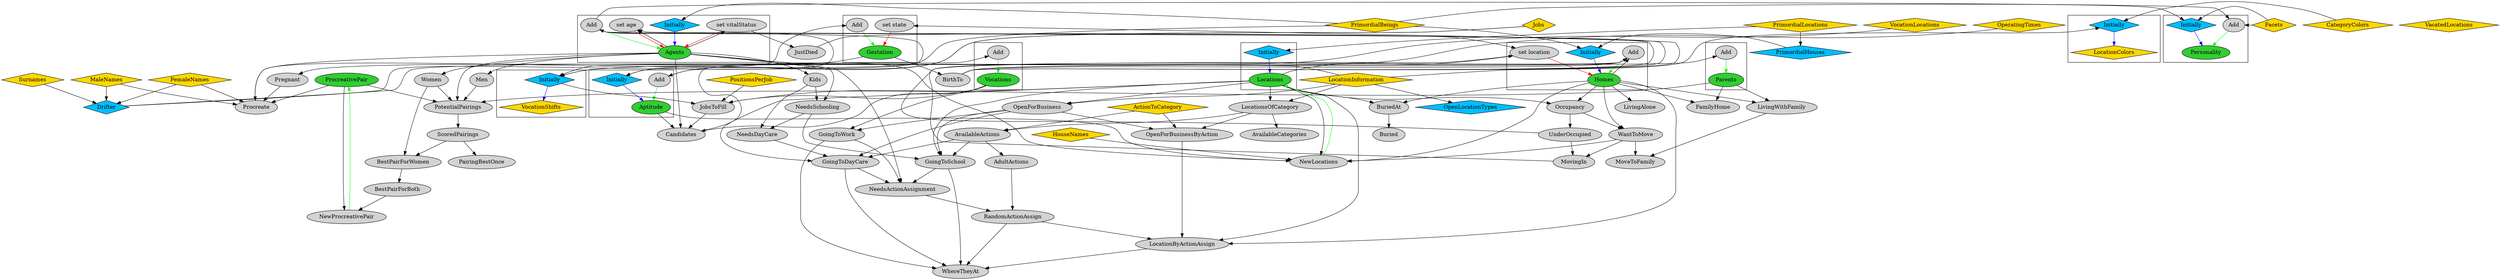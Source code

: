 digraph {
node [ style="filled"]
subgraph "cluster_Agents"{
v6 [ label = "Add"];
v19 [ label = "Agents" fillcolor="limegreen"];
v20 [ label = "Initially" fillcolor="deepskyblue" shape="diamond"];
v22 [ label = "set vitalStatus"];
v23 [ label = "set age"];
}
subgraph "cluster_Personality"{
v4 [ label = "Personality" fillcolor="limegreen"];
v5 [ label = "Add"];
v29 [ label = "Initially" fillcolor="deepskyblue" shape="diamond"];
}
subgraph "cluster_Aptitude"{
v31 [ label = "Aptitude" fillcolor="limegreen"];
v32 [ label = "Add"];
v33 [ label = "Initially" fillcolor="deepskyblue" shape="diamond"];
}
subgraph "cluster_Gestation"{
v8 [ label = "Gestation" fillcolor="limegreen"];
v9 [ label = "Add"];
v27 [ label = "set state"];
}
subgraph "cluster_Parents"{
v25 [ label = "Parents" fillcolor="limegreen"];
v26 [ label = "Add"];
}
subgraph "cluster_LocationColors"{
v38 [ label = "LocationColors" fillcolor="gold" shape="diamond"];
v39 [ label = "Initially" fillcolor="deepskyblue" shape="diamond"];
}
subgraph "cluster_Locations"{
v42 [ label = "Locations" fillcolor="limegreen"];
v43 [ label = "Initially" fillcolor="deepskyblue" shape="diamond"];
}
subgraph "cluster_Homes"{
v46 [ label = "Homes" fillcolor="limegreen"];
v47 [ label = "Add"];
v50 [ label = "Initially" fillcolor="deepskyblue" shape="diamond"];
v52 [ label = "set location"];
}
subgraph "cluster_VocationShifts"{
v66 [ label = "VocationShifts" fillcolor="gold" shape="diamond"];
v67 [ label = "Initially" fillcolor="deepskyblue" shape="diamond"];
}
subgraph "cluster_Vocations"{
v68 [ label = "Vocations" fillcolor="limegreen"];
v69 [ label = "Add"];
}
v0 [ label = "MaleNames" fillcolor="gold" shape="diamond"];
v1 [ label = "FemaleNames" fillcolor="gold" shape="diamond"];
v2 [ label = "Surnames" fillcolor="gold" shape="diamond"];
v3 [ label = "Facets" fillcolor="gold" shape="diamond"];
v7 [ label = "BirthTo"];
v10 [ label = "Procreate"];
v11 [ label = "Pregnant"];
v12 [ label = "ProcreativePair" fillcolor="limegreen"];
v13 [ label = "NewProcreativePair"];
v14 [ label = "BestPairForBoth"];
v15 [ label = "BestPairForWomen"];
v16 [ label = "ScoredPairings"];
v17 [ label = "PotentialPairings"];
v18 [ label = "Women"];
v21 [ label = "PrimordialBeings" fillcolor="gold" shape="diamond"];
v24 [ label = "Men"];
v28 [ label = "Drifter" fillcolor="deepskyblue" shape="diamond"];
v30 [ label = "Jobs" fillcolor="gold" shape="diamond"];
v34 [ label = "JustDied"];
v35 [ label = "PairingBestOnce"];
v36 [ label = "LocationInformation" fillcolor="gold" shape="diamond"];
v37 [ label = "CategoryColors" fillcolor="gold" shape="diamond"];
v40 [ label = "PrimordialLocations" fillcolor="gold" shape="diamond"];
v41 [ label = "NewLocations"];
v44 [ label = "HouseNames" fillcolor="gold" shape="diamond"];
v45 [ label = "WantToMove"];
v48 [ label = "UnderOccupied"];
v49 [ label = "Occupancy"];
v51 [ label = "PrimordialHouses" fillcolor="deepskyblue" shape="diamond"];
v53 [ label = "MovingIn"];
v54 [ label = "VacatedLocations" fillcolor="gold" shape="diamond"];
v55 [ label = "LocationsOfCategory"];
v56 [ label = "AvailableCategories"];
v57 [ label = "BuriedAt"];
v58 [ label = "Buried"];
v59 [ label = "LivingWithFamily"];
v60 [ label = "FamilyHome"];
v61 [ label = "LivingAlone"];
v62 [ label = "MoveToFamily"];
v63 [ label = "VocationLocations" fillcolor="gold" shape="diamond"];
v64 [ label = "PositionsPerJob" fillcolor="gold" shape="diamond"];
v65 [ label = "OperatingTimes" fillcolor="gold" shape="diamond"];
v70 [ label = "Candidates"];
v71 [ label = "JobsToFill"];
v72 [ label = "ActionToCategory" fillcolor="gold" shape="diamond"];
v73 [ label = "AvailableActions"];
v74 [ label = "OpenLocationTypes" fillcolor="deepskyblue" shape="diamond"];
v75 [ label = "OpenForBusiness"];
v76 [ label = "OpenForBusinessByAction"];
v77 [ label = "Kids"];
v78 [ label = "NeedsSchooling"];
v79 [ label = "NeedsDayCare"];
v80 [ label = "GoingToSchool"];
v81 [ label = "GoingToDayCare"];
v82 [ label = "GoingToWork"];
v83 [ label = "WhereTheyAt"];
v84 [ label = "RandomActionAssign"];
v85 [ label = "AdultActions"];
v86 [ label = "NeedsActionAssignment"];
v87 [ label = "LocationByActionAssign"];
v5 -> v4 [ color="green" ]
v6 -> v5 [ constraint="false" ]
v7 -> v6 [ constraint="false" ]
v8 -> v7
v9 -> v8 [ color="green" ]
v10 -> v9 [ constraint="false" ]
v11 -> v10
v8 -> v11
v12 -> v10
v13 -> v12 [ color="green" ]
v12 -> v13
v14 -> v13
v15 -> v14
v16 -> v15
v17 -> v16
v12 -> v17
v18 -> v17
v19 -> v18
v6 -> v19 [ color="green" ]
v20 -> v19 [ color="blue" ]
v21 -> v20 [ constraint="false" ]
v22 -> v19 [ color="red" ]
v19 -> v22 [ constraint="false" ]
v23 -> v19 [ color="red" ]
v7 -> v23 [ constraint="false" ]
v19 -> v23 [ constraint="false" ]
v24 -> v17
v19 -> v24
v19 -> v17
v25 -> v17
v26 -> v25 [ color="green" ]
v7 -> v26 [ constraint="false" ]
v18 -> v15
v19 -> v10
v0 -> v10
v1 -> v10
v27 -> v8 [ color="red" ]
v7 -> v27 [ constraint="false" ]
v28 -> v6 [ constraint="false" ]
v2 -> v28
v0 -> v28
v1 -> v28
v3 -> v5 [ constraint="false" ]
v29 -> v4 [ color="blue" ]
v21 -> v29 [ constraint="false" ]
v3 -> v29 [ constraint="false" ]
v32 -> v31 [ color="green" ]
v6 -> v32 [ constraint="false" ]
v30 -> v32 [ constraint="false" ]
v33 -> v31 [ color="blue" ]
v21 -> v33 [ constraint="false" ]
v30 -> v33 [ constraint="false" ]
v22 -> v34
v16 -> v35
v39 -> v38 [ color="blue" ]
v36 -> v39 [ constraint="false" ]
v37 -> v39 [ constraint="false" ]
v42 -> v41
v41 -> v42 [ color="green" ]
v43 -> v42 [ color="blue" ]
v40 -> v43 [ constraint="false" ]
v44 -> v41
v45 -> v41
v46 -> v45
v47 -> v46 [ color="green" ]
v7 -> v47 [ constraint="false" ]
v46 -> v47 [ constraint="false" ]
v48 -> v47 [ constraint="false" ]
v49 -> v48
v42 -> v49
v46 -> v49
v28 -> v47 [ constraint="false" ]
v50 -> v46 [ color="blue" ]
v51 -> v50 [ constraint="false" ]
v40 -> v51
v21 -> v50 [ constraint="false" ]
v52 -> v46 [ color="red" ]
v34 -> v52 [ constraint="false" ]
v42 -> v52 [ constraint="false" ]
v53 -> v52 [ constraint="false" ]
v45 -> v53
v48 -> v53
v49 -> v45
v46 -> v41
v19 -> v41
v31 -> v41
v36 -> v55
v42 -> v55
v55 -> v56
v42 -> v57
v46 -> v57
v57 -> v58
v25 -> v59
v46 -> v59
v25 -> v60
v46 -> v60
v46 -> v61
v59 -> v62
v45 -> v62
v67 -> v66 [ color="blue" ]
v63 -> v67 [ constraint="false" ]
v36 -> v67 [ constraint="false" ]
v65 -> v67 [ constraint="false" ]
v69 -> v68 [ color="green" ]
v70 -> v69 [ constraint="false" ]
v71 -> v70
v42 -> v71
v67 -> v71
v64 -> v71
v68 -> v71
v68 -> v70
v19 -> v70
v31 -> v70
v72 -> v73
v55 -> v73
v36 -> v74
v42 -> v75
v36 -> v75
v72 -> v76
v55 -> v76
v75 -> v76
v19 -> v77
v77 -> v78
v19 -> v78
v78 -> v79
v77 -> v79
v73 -> v80
v75 -> v80
v42 -> v80
v78 -> v80
v73 -> v81
v75 -> v81
v42 -> v81
v79 -> v81
v68 -> v82
v75 -> v82
v80 -> v83
v81 -> v83
v82 -> v83
v84 -> v83
v85 -> v84
v73 -> v85
v86 -> v84
v82 -> v86
v81 -> v86
v80 -> v86
v19 -> v86
v87 -> v83
v84 -> v87
v46 -> v87
v76 -> v87
v42 -> v87
}
